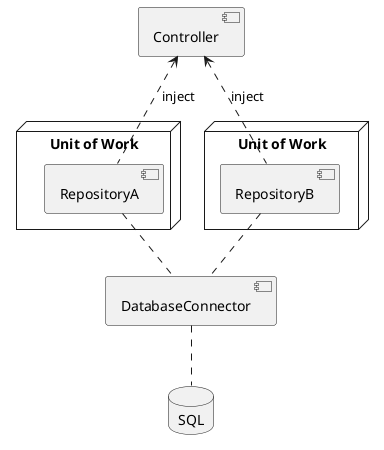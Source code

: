 @startuml repository

' 777
' ff7b72
' FF4500
' background 0D1117

' skinparam backgroundColor transparent

' skinparam ArrowColor #777
' skinparam ArrowFontColor #777
' skinparam PackageBorderColor #777
' skinparam PackageFontColor #777

' ' skinparam ComponentBackgroundColor transparent
' ' skinparam ComponentFontColor #777
' skinparam ComponentBorderColor #777
' ' skinparam DatabaseBackgroundColor transparent
' ' skinparam DatabaseFontColor #777
' skinparam DatabaseBorderColor #777

hide empty members
' allow_mixing

component Controller

node uow1 as "Unit of Work" {
    component RepositoryA
}

node uow2 as "Unit of Work" {
    component RepositoryB
}

component DatabaseConnector


database SQL


Controller <.. RepositoryA : inject
Controller <.. RepositoryB : inject
RepositoryA .. DatabaseConnector
RepositoryB .. DatabaseConnector
DatabaseConnector .. SQL


@enduml